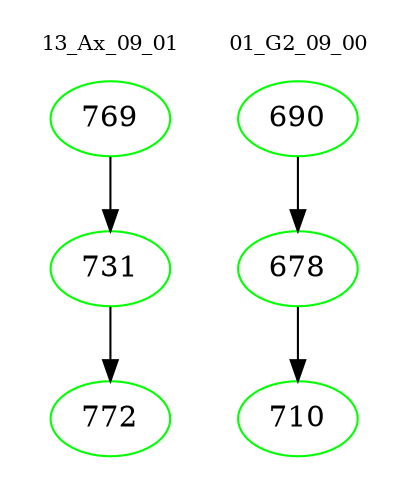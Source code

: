 digraph{
subgraph cluster_0 {
color = white
label = "13_Ax_09_01";
fontsize=10;
T0_769 [label="769", color="green"]
T0_769 -> T0_731 [color="black"]
T0_731 [label="731", color="green"]
T0_731 -> T0_772 [color="black"]
T0_772 [label="772", color="green"]
}
subgraph cluster_1 {
color = white
label = "01_G2_09_00";
fontsize=10;
T1_690 [label="690", color="green"]
T1_690 -> T1_678 [color="black"]
T1_678 [label="678", color="green"]
T1_678 -> T1_710 [color="black"]
T1_710 [label="710", color="green"]
}
}
